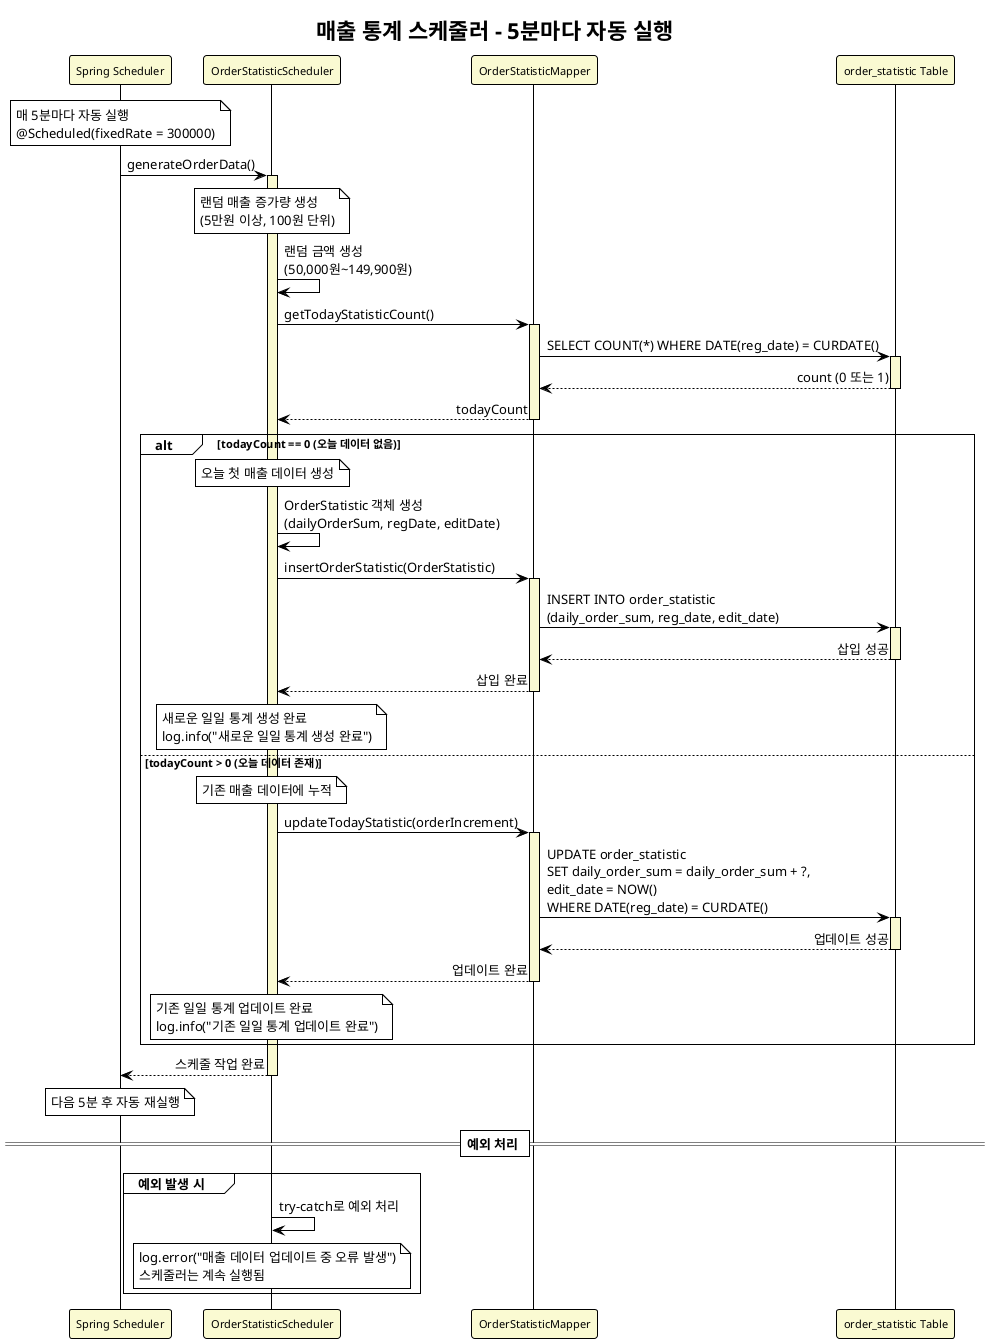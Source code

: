 @startuml OrderStatisticScheduler
!define DPI 300
!theme plain
skinparam sequence {
    ArrowColor Black
    ActorBorderColor Black
    LifeLineBorderColor Black
    LifeLineBackgroundColor LightGoldenRodYellow
    ParticipantBorderColor Black
    ParticipantBackgroundColor LightGoldenRodYellow
    ParticipantFontSize 11
    ActorFontSize 11
    MessageAlign direction
}

title 매출 통계 스케줄러 - 5분마다 자동 실행

participant "Spring Scheduler" as scheduler
participant "OrderStatisticScheduler" as controller
participant "OrderStatisticMapper" as mapper
participant "order_statistic Table" as db

note over scheduler
    매 5분마다 자동 실행
    @Scheduled(fixedRate = 300000)
end note

scheduler -> controller : generateOrderData()
activate controller

note over controller
    랜덤 매출 증가량 생성
    (5만원 이상, 100원 단위)
end note

controller -> controller : 랜덤 금액 생성\n(50,000원~149,900원)

controller -> mapper : getTodayStatisticCount()
activate mapper
mapper -> db : SELECT COUNT(*) WHERE DATE(reg_date) = CURDATE()
activate db
db --> mapper : count (0 또는 1)
deactivate db
mapper --> controller : todayCount
deactivate mapper

alt todayCount == 0 (오늘 데이터 없음)
    note over controller
        오늘 첫 매출 데이터 생성
    end note
    
    controller -> controller : OrderStatistic 객체 생성\n(dailyOrderSum, regDate, editDate)
    
    controller -> mapper : insertOrderStatistic(OrderStatistic)
    activate mapper
    mapper -> db : INSERT INTO order_statistic\n(daily_order_sum, reg_date, edit_date)
    activate db
    db --> mapper : 삽입 성공
    deactivate db
    mapper --> controller : 삽입 완료
    deactivate mapper
    
    note over controller
        새로운 일일 통계 생성 완료
        log.info("새로운 일일 통계 생성 완료")
    end note

else todayCount > 0 (오늘 데이터 존재)
    note over controller
        기존 매출 데이터에 누적
    end note
      controller -> mapper : updateTodayStatistic(orderIncrement)
    activate mapper
    mapper -> db : UPDATE order_statistic\nSET daily_order_sum = daily_order_sum + ?,\nedit_date = NOW()\nWHERE DATE(reg_date) = CURDATE()
    activate db
    db --> mapper : 업데이트 성공
    deactivate db
    mapper --> controller : 업데이트 완료
    deactivate mapper
    
    note over controller
        기존 일일 통계 업데이트 완료
        log.info("기존 일일 통계 업데이트 완료")
    end note
end

controller --> scheduler : 스케줄 작업 완료
deactivate controller

note over scheduler
    다음 5분 후 자동 재실행
end note

== 예외 처리 ==

group 예외 발생 시
    controller -> controller : try-catch로 예외 처리
    note over controller
        log.error("매출 데이터 업데이트 중 오류 발생")
        스케줄러는 계속 실행됨
    end note
end

@enduml
